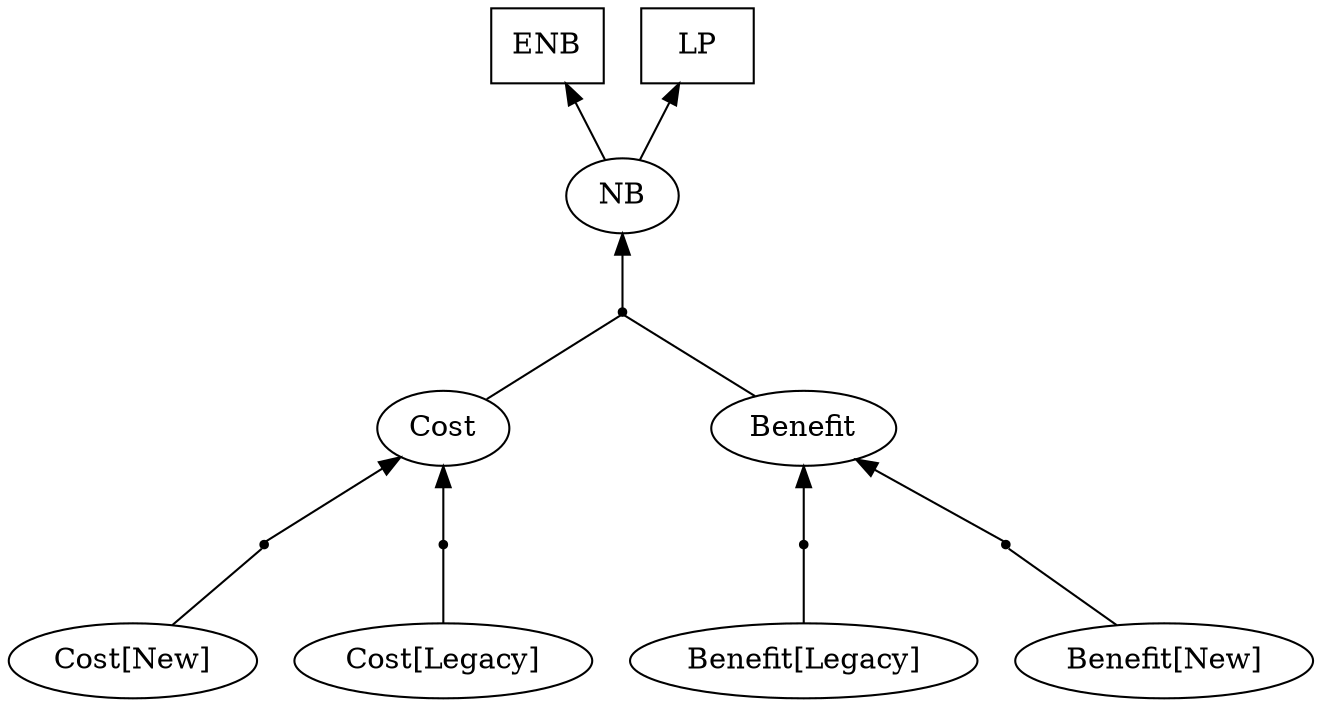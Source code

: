 digraph G { 
rankdir = BT 
AndRef0[shape = point] 
AndRef0->"Benefit"
"Benefit[New]"->AndRef0 [dir = none] 
AndRef1[shape = point] 
AndRef1->"Benefit"
"Benefit[Legacy]"->AndRef1 [dir = none] 
"Benefit" [shape = oval] 
AndRef2[shape = point] 
AndRef2->"Cost"
"Cost[New]"->AndRef2 [dir = none] 
AndRef3[shape = point] 
AndRef3->"Cost"
"Cost[Legacy]"->AndRef3 [dir = none] 
"Cost" [shape = oval] 
"NB" [shape = oval] 
AndRef4[shape = point] 
AndRef4->"NB"
"Benefit"->AndRef4 [dir = none] 
"Cost"->AndRef4 [dir = none] 
ENB [shape = box] 
NB->"ENB"
LP [shape = box] 
NB->"LP"
}
